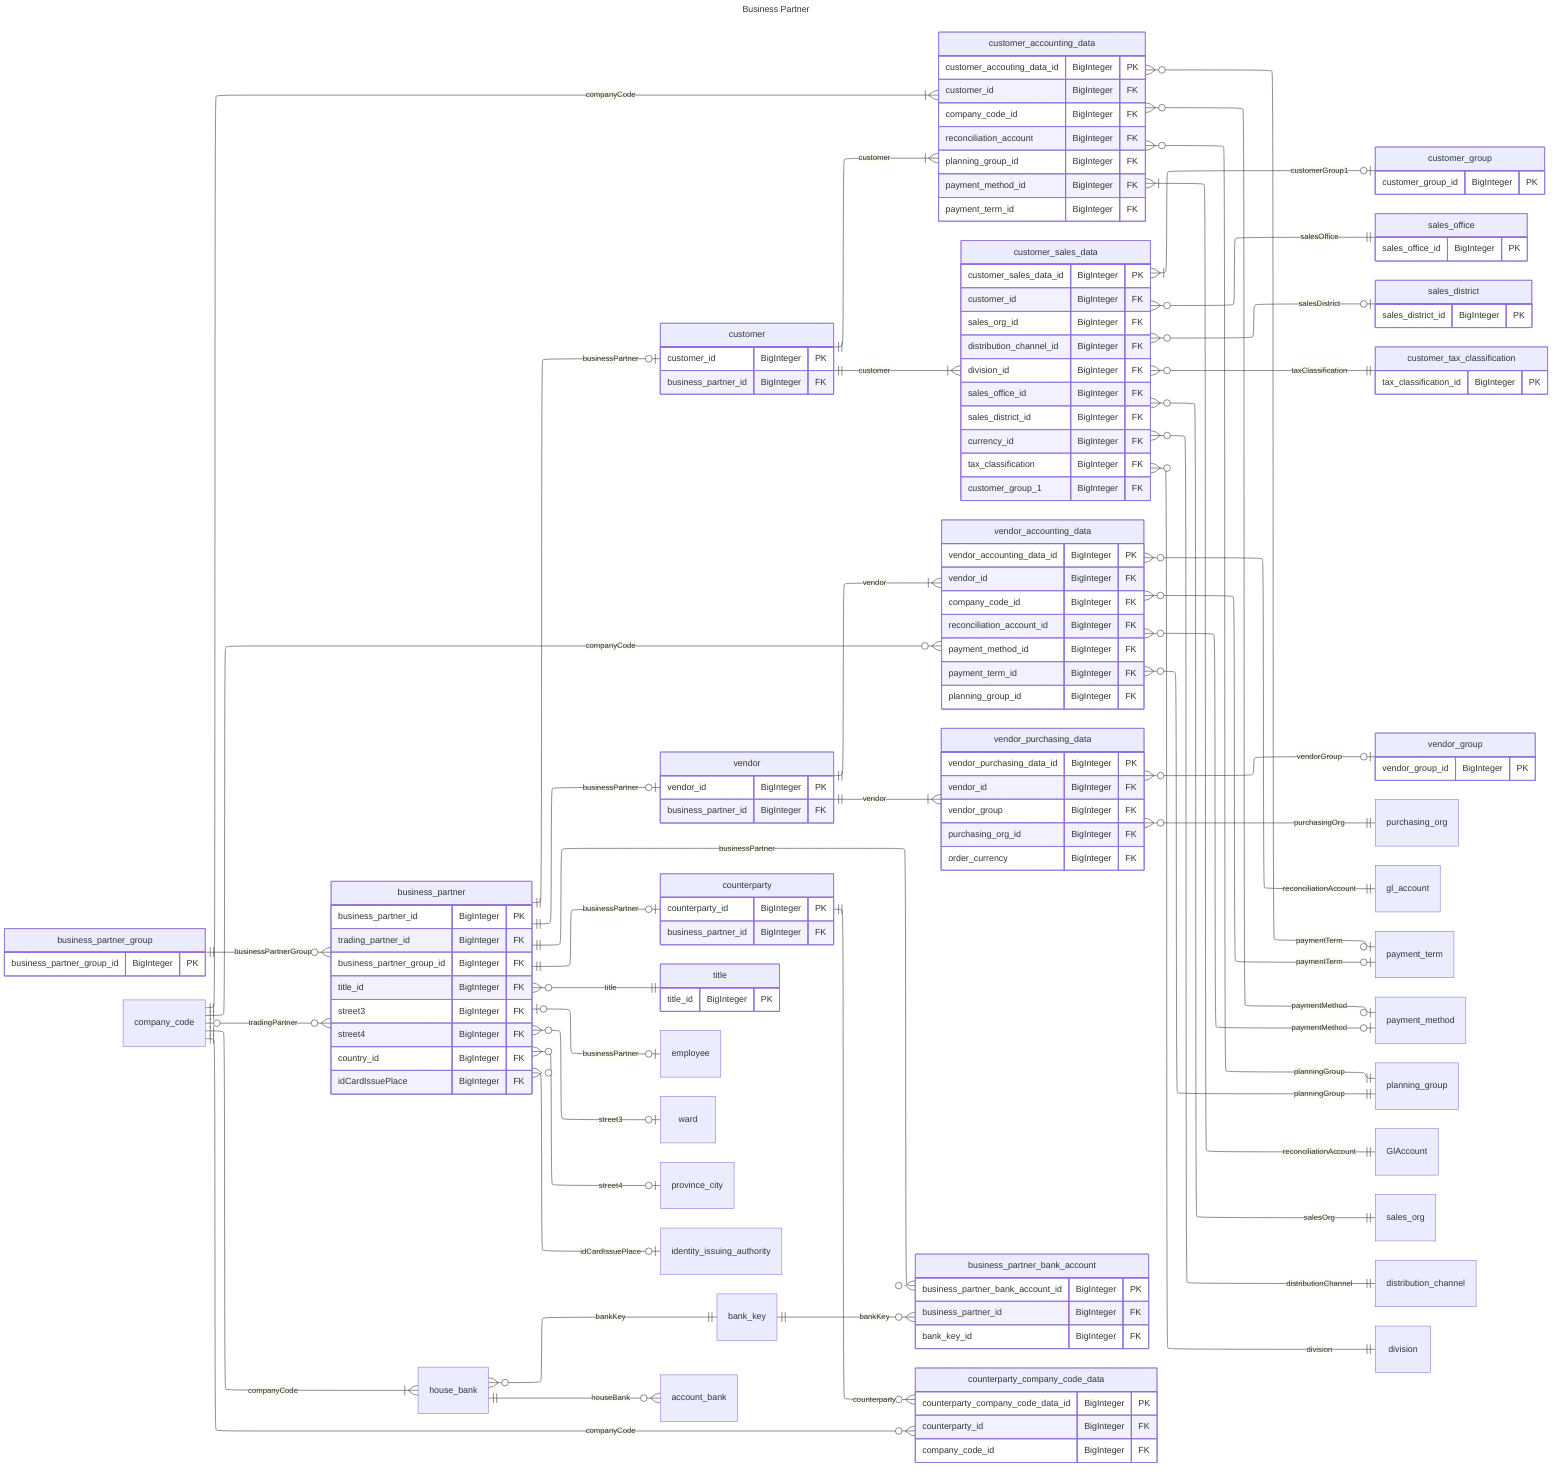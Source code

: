---
title: Business Partner
config:
  layout: elk
---
erDiagram
    direction lr

    business_partner {
        business_partner_id BigInteger PK
        trading_partner_id BigInteger FK
        business_partner_group_id BigInteger FK
        title_id BigInteger FK
        street3 BigInteger FK
        street4 BigInteger FK
        country_id BigInteger FK
        idCardIssuePlace BigInteger FK
    }
    business_partner_group {
        business_partner_group_id BigInteger PK
    }
    customer {
        customer_id BigInteger PK
        business_partner_id BigInteger FK
    }
    customer_accounting_data {
        customer_accouting_data_id BigInteger PK
        customer_id BigInteger FK
        company_code_id BigInteger FK
        reconciliation_account BigInteger FK
        planning_group_id BigInteger FK
        payment_method_id BigInteger FK
        payment_term_id BigInteger FK
    }
    customer_sales_data {
        customer_sales_data_id BigInteger PK
        customer_id BigInteger FK
        sales_org_id BigInteger FK
        distribution_channel_id BigInteger FK
        division_id BigInteger FK
        sales_office_id BigInteger FK
        sales_district_id BigInteger FK
        currency_id BigInteger FK
        tax_classification BigInteger FK
        customer_group_1 BigInteger FK
    }
    customer_group {
        customer_group_id BigInteger PK
    }
    sales_office {
        sales_office_id BigInteger PK
    }
    vendor {
        vendor_id BigInteger PK
        business_partner_id BigInteger FK
    }
    vendor_accounting_data {
        vendor_accounting_data_id BigInteger PK
        vendor_id BigInteger FK
        company_code_id BigInteger FK
        reconciliation_account_id BigInteger FK
        payment_method_id BigInteger FK
        payment_term_id BigInteger FK
        planning_group_id BigInteger FK
    }
    vendor_purchasing_data {
        vendor_purchasing_data_id BigInteger PK
        vendor_id BigInteger FK
        vendor_group BigInteger FK
        purchasing_org_id BigInteger FK
        order_currency BigInteger FK
    }
    
    business_partner_bank_account {
        business_partner_bank_account_id BigInteger PK
        business_partner_id BigInteger FK
        bank_key_id BigInteger FK
    }

    counterparty {
        counterparty_id BigInteger PK
        business_partner_id BigInteger FK
    }
    counterparty_company_code_data {
        counterparty_company_code_data_id BigInteger PK
        counterparty_id BigInteger FK
        company_code_id BigInteger FK
    }
    sales_district {
        sales_district_id BigInteger PK
    }
    customer_tax_classification {
        tax_classification_id BigInteger PK
    }
    vendor_group {
        vendor_group_id BigInteger PK
    }
    title {
        title_id BigInteger PK
    }

    %% BUSINESS PARTNER ENHANCED
    business_partner ||--o| customer : "businessPartner"
    business_partner ||--o| vendor : "businessPartner"
    business_partner |o--o| employee : "businessPartner"
    business_partner ||--o| counterparty : "businessPartner"
    business_partner }o--|| title : "title"
    business_partner }o--o| ward : "street3"
    business_partner }o--o| province_city : "street4"
    business_partner }o--o| identity_issuing_authority : "idCardIssuePlace"
    company_code |o--o{ business_partner : "tradingPartner"
    business_partner_group ||--o{ business_partner : "businessPartnerGroup"

    %% VENDOR ENHANCED
    vendor ||--|{ vendor_purchasing_data : "vendor"
    vendor_purchasing_data }o--o|  vendor_group  : "vendorGroup"
    vendor_purchasing_data }o--||  purchasing_org  : "purchasingOrg"
    vendor ||--|{ vendor_accounting_data : "vendor"
    vendor_accounting_data }o--|| gl_account: "reconciliationAccount"
    vendor_accounting_data }o--o| payment_term: "paymentTerm"
    vendor_accounting_data }o--o| payment_method: "paymentMethod"
    vendor_accounting_data }o--|| planning_group: "planningGroup"
    company_code ||--o{ vendor_accounting_data : "companyCode"

    counterparty ||--o{ counterparty_company_code_data : "counterparty"
    company_code ||--o{ counterparty_company_code_data : "companyCode"

    %% CUSTOMER ENHANCED
    company_code ||--|{ customer_accounting_data : "companyCode"
    customer ||--|{ customer_accounting_data  : "customer"
    customer_accounting_data }|--|| GlAccount: "reconciliationAccount"
    customer_accounting_data }o--o| payment_term: "paymentTerm"
    customer_accounting_data }o--o| payment_method: "paymentMethod"
    customer_accounting_data }o--|| planning_group: "planningGroup"
    customer ||--|{ customer_sales_data : "customer"
    customer_sales_data }o--|| sales_org : "salesOrg"
    customer_sales_data }o--|| distribution_channel : "distributionChannel"
    customer_sales_data }o--|| division : "division"
    customer_sales_data }o--|| sales_office : "salesOffice"
    customer_sales_data }o--o| sales_district : "salesDistrict"
    customer_sales_data }o--|| customer_tax_classification : "taxClassification"
    customer_sales_data }|--o| customer_group : "customerGroup1"

    %% BANK DETAILS
    business_partner ||--o{ business_partner_bank_account : "businessPartner"
    bank_key ||--o{ business_partner_bank_account : "bankKey"
    company_code ||--|{ house_bank : "companyCode"
    house_bank }o--|| bank_key : "bankKey"
    house_bank ||--o{ account_bank : "houseBank"